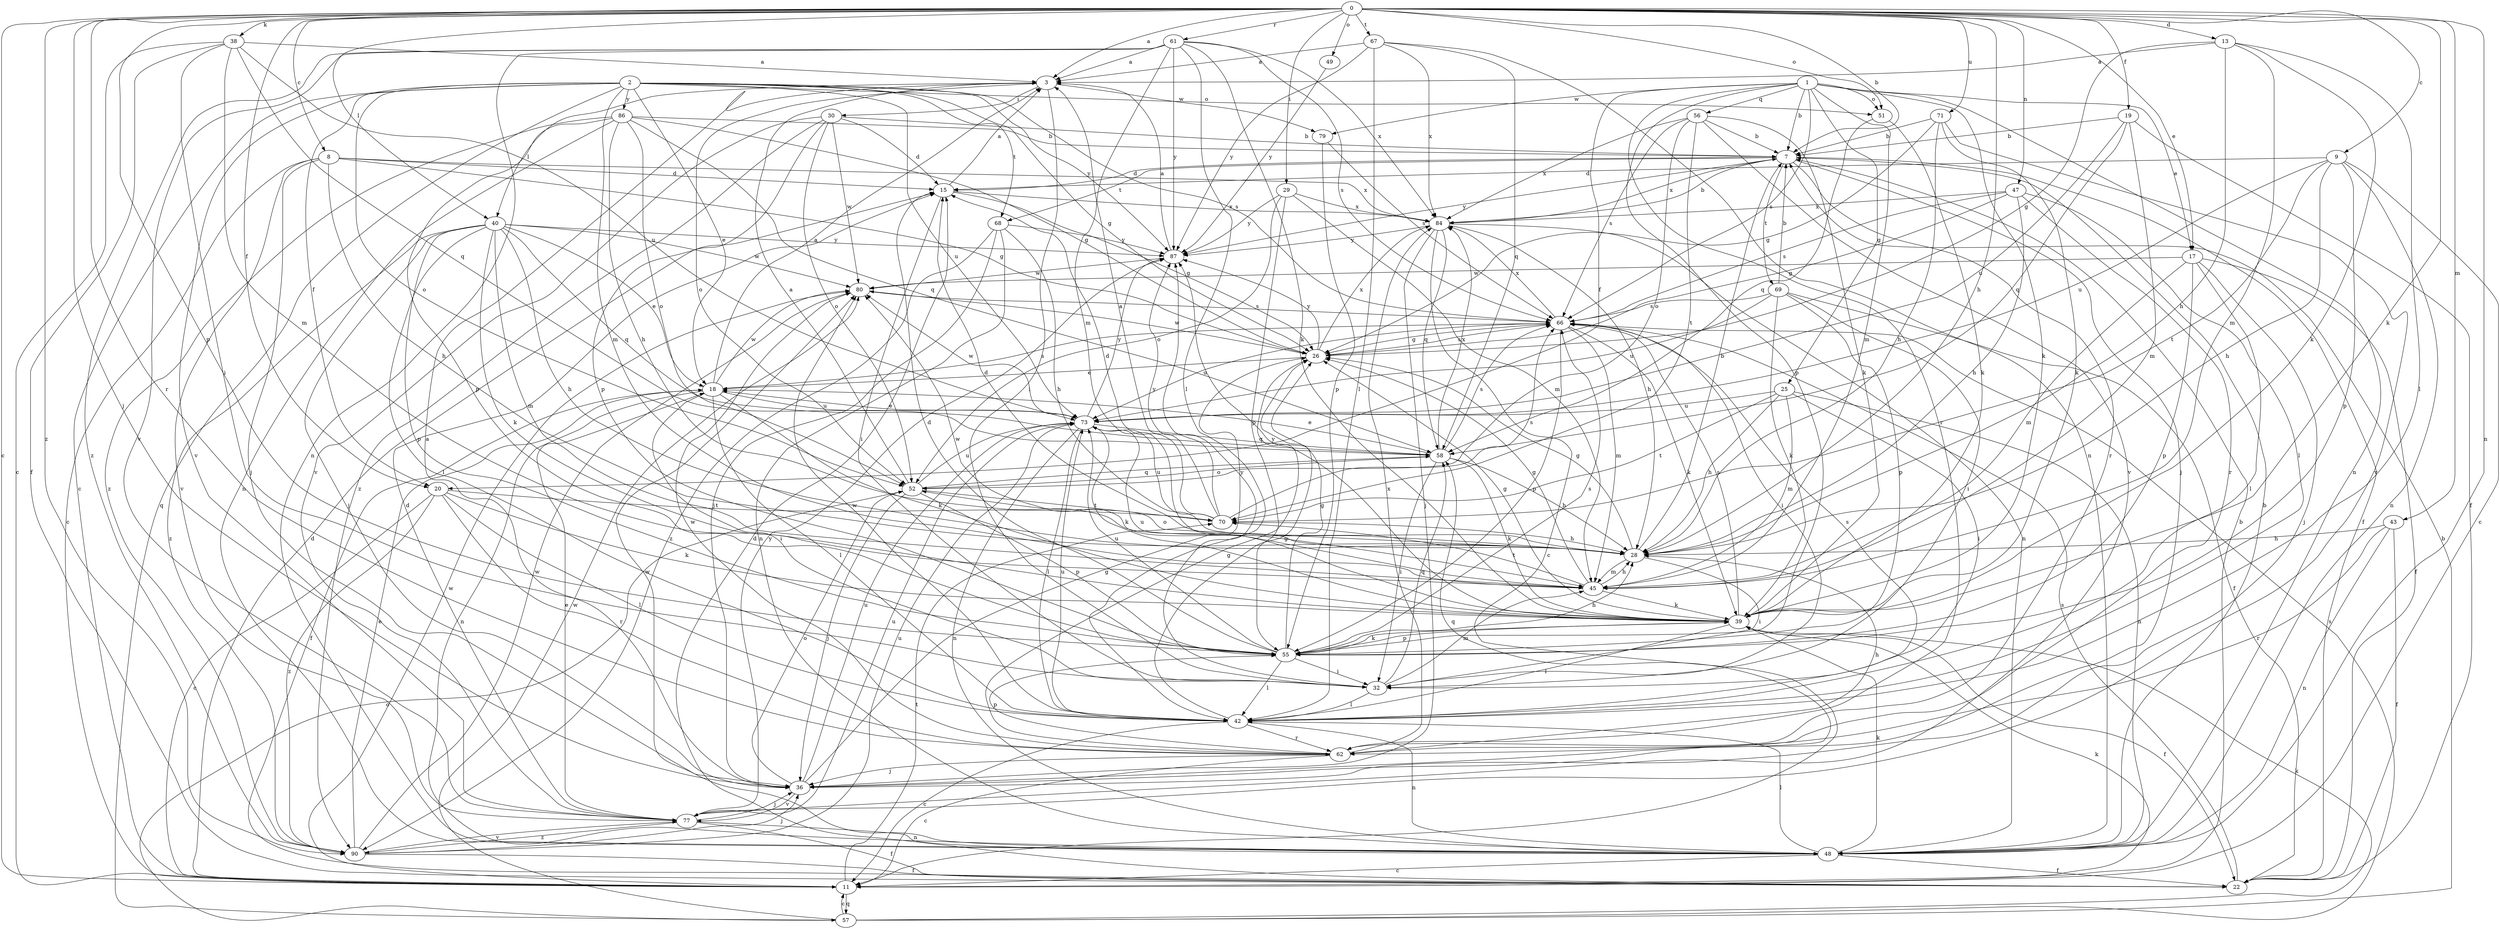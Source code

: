 strict digraph  {
0;
1;
2;
3;
7;
8;
9;
11;
13;
15;
17;
18;
19;
20;
22;
25;
26;
28;
29;
30;
32;
36;
38;
39;
40;
42;
43;
45;
47;
48;
49;
51;
52;
55;
56;
57;
58;
61;
62;
66;
67;
68;
69;
70;
71;
73;
77;
79;
80;
84;
86;
87;
90;
0 -> 3  [label=a];
0 -> 7  [label=b];
0 -> 8  [label=c];
0 -> 9  [label=c];
0 -> 11  [label=c];
0 -> 13  [label=d];
0 -> 17  [label=e];
0 -> 19  [label=f];
0 -> 20  [label=f];
0 -> 28  [label=h];
0 -> 29  [label=i];
0 -> 36  [label=j];
0 -> 38  [label=k];
0 -> 39  [label=k];
0 -> 40  [label=l];
0 -> 43  [label=m];
0 -> 47  [label=n];
0 -> 48  [label=n];
0 -> 49  [label=o];
0 -> 51  [label=o];
0 -> 55  [label=p];
0 -> 61  [label=r];
0 -> 62  [label=r];
0 -> 67  [label=t];
0 -> 71  [label=u];
0 -> 90  [label=z];
1 -> 7  [label=b];
1 -> 17  [label=e];
1 -> 20  [label=f];
1 -> 25  [label=g];
1 -> 39  [label=k];
1 -> 45  [label=m];
1 -> 48  [label=n];
1 -> 51  [label=o];
1 -> 55  [label=p];
1 -> 56  [label=q];
1 -> 62  [label=r];
1 -> 66  [label=s];
1 -> 79  [label=w];
2 -> 11  [label=c];
2 -> 18  [label=e];
2 -> 20  [label=f];
2 -> 26  [label=g];
2 -> 45  [label=m];
2 -> 51  [label=o];
2 -> 52  [label=o];
2 -> 57  [label=q];
2 -> 66  [label=s];
2 -> 68  [label=t];
2 -> 73  [label=u];
2 -> 77  [label=v];
2 -> 86  [label=y];
2 -> 87  [label=y];
3 -> 30  [label=i];
3 -> 32  [label=i];
3 -> 40  [label=l];
3 -> 52  [label=o];
3 -> 79  [label=w];
7 -> 15  [label=d];
7 -> 22  [label=f];
7 -> 36  [label=j];
7 -> 62  [label=r];
7 -> 68  [label=t];
7 -> 69  [label=t];
7 -> 84  [label=x];
7 -> 87  [label=y];
8 -> 11  [label=c];
8 -> 15  [label=d];
8 -> 26  [label=g];
8 -> 28  [label=h];
8 -> 36  [label=j];
8 -> 77  [label=v];
8 -> 84  [label=x];
9 -> 11  [label=c];
9 -> 15  [label=d];
9 -> 28  [label=h];
9 -> 48  [label=n];
9 -> 55  [label=p];
9 -> 70  [label=t];
9 -> 73  [label=u];
11 -> 7  [label=b];
11 -> 15  [label=d];
11 -> 39  [label=k];
11 -> 57  [label=q];
11 -> 70  [label=t];
11 -> 80  [label=w];
13 -> 3  [label=a];
13 -> 26  [label=g];
13 -> 28  [label=h];
13 -> 39  [label=k];
13 -> 42  [label=l];
13 -> 45  [label=m];
15 -> 3  [label=a];
15 -> 26  [label=g];
15 -> 32  [label=i];
15 -> 84  [label=x];
17 -> 22  [label=f];
17 -> 36  [label=j];
17 -> 42  [label=l];
17 -> 45  [label=m];
17 -> 55  [label=p];
17 -> 80  [label=w];
18 -> 3  [label=a];
18 -> 22  [label=f];
18 -> 32  [label=i];
18 -> 39  [label=k];
18 -> 42  [label=l];
18 -> 48  [label=n];
18 -> 66  [label=s];
18 -> 73  [label=u];
18 -> 80  [label=w];
19 -> 7  [label=b];
19 -> 22  [label=f];
19 -> 45  [label=m];
19 -> 58  [label=q];
19 -> 73  [label=u];
20 -> 11  [label=c];
20 -> 39  [label=k];
20 -> 42  [label=l];
20 -> 62  [label=r];
20 -> 70  [label=t];
20 -> 90  [label=z];
22 -> 15  [label=d];
22 -> 66  [label=s];
25 -> 28  [label=h];
25 -> 32  [label=i];
25 -> 45  [label=m];
25 -> 48  [label=n];
25 -> 70  [label=t];
25 -> 73  [label=u];
26 -> 18  [label=e];
26 -> 66  [label=s];
26 -> 80  [label=w];
26 -> 84  [label=x];
26 -> 87  [label=y];
28 -> 7  [label=b];
28 -> 15  [label=d];
28 -> 26  [label=g];
28 -> 32  [label=i];
28 -> 45  [label=m];
28 -> 52  [label=o];
29 -> 45  [label=m];
29 -> 52  [label=o];
29 -> 55  [label=p];
29 -> 84  [label=x];
29 -> 87  [label=y];
30 -> 7  [label=b];
30 -> 15  [label=d];
30 -> 52  [label=o];
30 -> 55  [label=p];
30 -> 77  [label=v];
30 -> 80  [label=w];
30 -> 90  [label=z];
32 -> 42  [label=l];
32 -> 45  [label=m];
32 -> 58  [label=q];
32 -> 87  [label=y];
36 -> 3  [label=a];
36 -> 26  [label=g];
36 -> 52  [label=o];
36 -> 58  [label=q];
36 -> 73  [label=u];
36 -> 77  [label=v];
38 -> 3  [label=a];
38 -> 11  [label=c];
38 -> 22  [label=f];
38 -> 32  [label=i];
38 -> 45  [label=m];
38 -> 58  [label=q];
38 -> 73  [label=u];
39 -> 22  [label=f];
39 -> 26  [label=g];
39 -> 42  [label=l];
39 -> 55  [label=p];
39 -> 66  [label=s];
39 -> 73  [label=u];
39 -> 87  [label=y];
40 -> 18  [label=e];
40 -> 28  [label=h];
40 -> 36  [label=j];
40 -> 39  [label=k];
40 -> 42  [label=l];
40 -> 45  [label=m];
40 -> 55  [label=p];
40 -> 58  [label=q];
40 -> 80  [label=w];
40 -> 87  [label=y];
40 -> 90  [label=z];
42 -> 11  [label=c];
42 -> 26  [label=g];
42 -> 48  [label=n];
42 -> 62  [label=r];
42 -> 66  [label=s];
42 -> 73  [label=u];
42 -> 80  [label=w];
43 -> 22  [label=f];
43 -> 28  [label=h];
43 -> 48  [label=n];
43 -> 62  [label=r];
45 -> 26  [label=g];
45 -> 28  [label=h];
45 -> 39  [label=k];
45 -> 70  [label=t];
45 -> 80  [label=w];
47 -> 26  [label=g];
47 -> 28  [label=h];
47 -> 42  [label=l];
47 -> 62  [label=r];
47 -> 66  [label=s];
47 -> 84  [label=x];
48 -> 7  [label=b];
48 -> 11  [label=c];
48 -> 22  [label=f];
48 -> 39  [label=k];
48 -> 42  [label=l];
48 -> 80  [label=w];
49 -> 87  [label=y];
51 -> 39  [label=k];
51 -> 58  [label=q];
52 -> 3  [label=a];
52 -> 36  [label=j];
52 -> 55  [label=p];
52 -> 58  [label=q];
52 -> 70  [label=t];
52 -> 73  [label=u];
55 -> 15  [label=d];
55 -> 26  [label=g];
55 -> 28  [label=h];
55 -> 32  [label=i];
55 -> 39  [label=k];
55 -> 42  [label=l];
55 -> 66  [label=s];
55 -> 73  [label=u];
56 -> 7  [label=b];
56 -> 39  [label=k];
56 -> 52  [label=o];
56 -> 66  [label=s];
56 -> 70  [label=t];
56 -> 77  [label=v];
56 -> 84  [label=x];
57 -> 7  [label=b];
57 -> 11  [label=c];
57 -> 39  [label=k];
57 -> 52  [label=o];
57 -> 66  [label=s];
57 -> 80  [label=w];
58 -> 18  [label=e];
58 -> 28  [label=h];
58 -> 32  [label=i];
58 -> 39  [label=k];
58 -> 52  [label=o];
58 -> 66  [label=s];
58 -> 84  [label=x];
61 -> 3  [label=a];
61 -> 39  [label=k];
61 -> 42  [label=l];
61 -> 45  [label=m];
61 -> 48  [label=n];
61 -> 66  [label=s];
61 -> 77  [label=v];
61 -> 84  [label=x];
61 -> 87  [label=y];
61 -> 90  [label=z];
62 -> 11  [label=c];
62 -> 26  [label=g];
62 -> 28  [label=h];
62 -> 36  [label=j];
62 -> 55  [label=p];
62 -> 80  [label=w];
62 -> 84  [label=x];
66 -> 26  [label=g];
66 -> 32  [label=i];
66 -> 39  [label=k];
66 -> 45  [label=m];
66 -> 55  [label=p];
66 -> 73  [label=u];
66 -> 84  [label=x];
67 -> 3  [label=a];
67 -> 42  [label=l];
67 -> 48  [label=n];
67 -> 58  [label=q];
67 -> 84  [label=x];
67 -> 87  [label=y];
68 -> 28  [label=h];
68 -> 36  [label=j];
68 -> 48  [label=n];
68 -> 87  [label=y];
68 -> 90  [label=z];
69 -> 7  [label=b];
69 -> 22  [label=f];
69 -> 32  [label=i];
69 -> 39  [label=k];
69 -> 55  [label=p];
69 -> 66  [label=s];
69 -> 73  [label=u];
70 -> 3  [label=a];
70 -> 15  [label=d];
70 -> 28  [label=h];
70 -> 66  [label=s];
70 -> 73  [label=u];
70 -> 87  [label=y];
71 -> 7  [label=b];
71 -> 26  [label=g];
71 -> 28  [label=h];
71 -> 39  [label=k];
71 -> 77  [label=v];
73 -> 18  [label=e];
73 -> 39  [label=k];
73 -> 42  [label=l];
73 -> 48  [label=n];
73 -> 58  [label=q];
73 -> 80  [label=w];
73 -> 87  [label=y];
77 -> 15  [label=d];
77 -> 18  [label=e];
77 -> 22  [label=f];
77 -> 36  [label=j];
77 -> 48  [label=n];
77 -> 73  [label=u];
77 -> 87  [label=y];
77 -> 90  [label=z];
79 -> 55  [label=p];
79 -> 66  [label=s];
80 -> 66  [label=s];
84 -> 7  [label=b];
84 -> 11  [label=c];
84 -> 28  [label=h];
84 -> 36  [label=j];
84 -> 48  [label=n];
84 -> 58  [label=q];
84 -> 87  [label=y];
86 -> 7  [label=b];
86 -> 26  [label=g];
86 -> 28  [label=h];
86 -> 48  [label=n];
86 -> 52  [label=o];
86 -> 55  [label=p];
86 -> 58  [label=q];
86 -> 90  [label=z];
87 -> 3  [label=a];
87 -> 80  [label=w];
90 -> 18  [label=e];
90 -> 22  [label=f];
90 -> 36  [label=j];
90 -> 73  [label=u];
90 -> 77  [label=v];
90 -> 80  [label=w];
}
